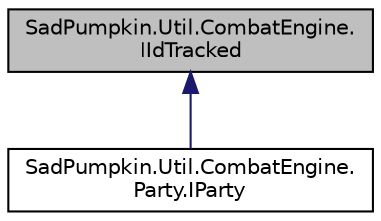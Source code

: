 digraph "SadPumpkin.Util.CombatEngine.IIdTracked"
{
 // LATEX_PDF_SIZE
  edge [fontname="Helvetica",fontsize="10",labelfontname="Helvetica",labelfontsize="10"];
  node [fontname="Helvetica",fontsize="10",shape=record];
  Node1 [label="SadPumpkin.Util.CombatEngine.\lIIdTracked",height=0.2,width=0.4,color="black", fillcolor="grey75", style="filled", fontcolor="black",tooltip="Interface which defines an object that can be tracked by a unique Id."];
  Node1 -> Node2 [dir="back",color="midnightblue",fontsize="10",style="solid",fontname="Helvetica"];
  Node2 [label="SadPumpkin.Util.CombatEngine.\lParty.IParty",height=0.2,width=0.4,color="black", fillcolor="white", style="filled",URL="$interface_sad_pumpkin_1_1_util_1_1_combat_engine_1_1_party_1_1_i_party.html",tooltip="Interface defining a collection of Actors in combat."];
}
